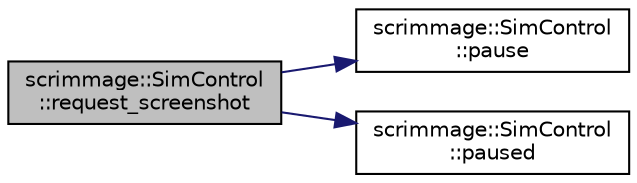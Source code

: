 digraph "scrimmage::SimControl::request_screenshot"
{
 // LATEX_PDF_SIZE
  edge [fontname="Helvetica",fontsize="10",labelfontname="Helvetica",labelfontsize="10"];
  node [fontname="Helvetica",fontsize="10",shape=record];
  rankdir="LR";
  Node1 [label="scrimmage::SimControl\l::request_screenshot",height=0.2,width=0.4,color="black", fillcolor="grey75", style="filled", fontcolor="black",tooltip=" "];
  Node1 -> Node2 [color="midnightblue",fontsize="10",style="solid",fontname="Helvetica"];
  Node2 [label="scrimmage::SimControl\l::pause",height=0.2,width=0.4,color="black", fillcolor="white", style="filled",URL="$classscrimmage_1_1SimControl.html#a94bc3fc4d66ec8deef92ba821036acda",tooltip="Pause (true) or unpause (false) the simulation."];
  Node1 -> Node3 [color="midnightblue",fontsize="10",style="solid",fontname="Helvetica"];
  Node3 [label="scrimmage::SimControl\l::paused",height=0.2,width=0.4,color="black", fillcolor="white", style="filled",URL="$classscrimmage_1_1SimControl.html#a540317d6faa8db11eb69d858aafd0bbe",tooltip="Get the paused (true) or unpaused (false) state of the simulation."];
}
